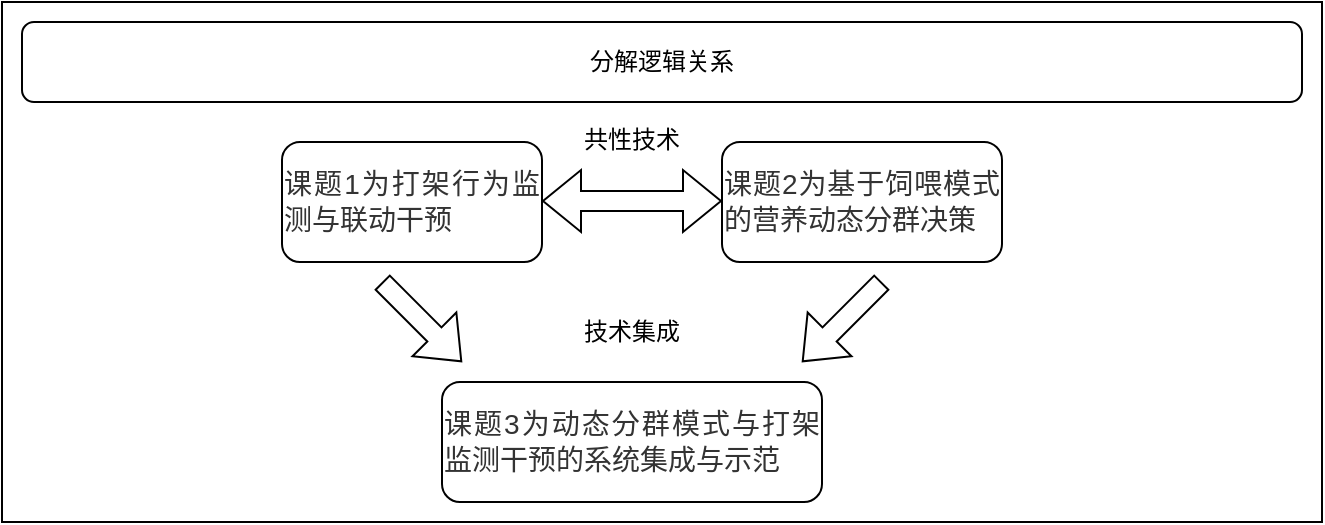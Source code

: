 <mxfile version="28.1.0">
  <diagram name="第 1 页" id="UdDRWgKDQgx7KJo6n-if">
    <mxGraphModel dx="1803" dy="629" grid="1" gridSize="10" guides="1" tooltips="1" connect="1" arrows="1" fold="1" page="1" pageScale="1" pageWidth="827" pageHeight="1169" math="0" shadow="0">
      <root>
        <mxCell id="0" />
        <mxCell id="1" parent="0" />
        <mxCell id="CeWzTd817CsiHv9rKl07-11" value="" style="rounded=0;whiteSpace=wrap;html=1;" parent="1" vertex="1">
          <mxGeometry x="-30" y="180" width="660" height="260" as="geometry" />
        </mxCell>
        <mxCell id="CeWzTd817CsiHv9rKl07-1" value="&lt;p style=&quot;margin: 0pt 0pt 0.0pt; text-align: justify; font-family: 等线; font-size: 10.5pt;&quot; class=&quot;MsoNormal&quot;&gt;&lt;span style=&quot;font-family: sans-serif; color: rgb(51, 51, 51); font-size: 10.5pt;&quot;&gt;&lt;font face=&quot;sans-serif&quot;&gt;课题&lt;/font&gt;&lt;font face=&quot;sans-serif&quot;&gt;1为&lt;/font&gt;&lt;/span&gt;&lt;span style=&quot;font-family: sans-serif; color: rgb(51, 51, 51); letter-spacing: 0pt; font-size: 10.5pt;&quot;&gt;打架行为监测与联动干预&lt;/span&gt;&lt;/p&gt;" style="rounded=1;whiteSpace=wrap;html=1;" parent="1" vertex="1">
          <mxGeometry x="110" y="250" width="130" height="60" as="geometry" />
        </mxCell>
        <mxCell id="CeWzTd817CsiHv9rKl07-5" value="&lt;p style=&quot;margin: 0pt 0pt 0.0pt; text-align: justify; font-family: 等线; font-size: 10.5pt;&quot; class=&quot;MsoNormal&quot;&gt;&lt;span style=&quot;font-family: sans-serif; color: rgb(51, 51, 51); letter-spacing: 0pt; font-size: 10.5pt;&quot;&gt;&lt;font face=&quot;sans-serif&quot;&gt;课题&lt;/font&gt;&lt;font face=&quot;sans-serif&quot;&gt;2为&lt;/font&gt;&lt;/span&gt;&lt;span style=&quot;font-family: sans-serif; color: rgb(51, 51, 51); letter-spacing: 0pt; font-size: 10.5pt;&quot;&gt;基于饲喂模式的营养动态分群决策&lt;/span&gt;&lt;/p&gt;" style="rounded=1;whiteSpace=wrap;html=1;" parent="1" vertex="1">
          <mxGeometry x="330" y="250" width="140" height="60" as="geometry" />
        </mxCell>
        <mxCell id="CeWzTd817CsiHv9rKl07-6" value="&lt;p style=&quot;margin: 0pt 0pt 0.0pt; text-align: justify; font-family: 等线; font-size: 10.5pt;&quot; class=&quot;MsoNormal&quot;&gt;&lt;span style=&quot;font-family: sans-serif; color: rgb(51, 51, 51); letter-spacing: 0pt; font-size: 10.5pt;&quot;&gt;&lt;font face=&quot;sans-serif&quot;&gt;课题&lt;/font&gt;&lt;font face=&quot;sans-serif&quot;&gt;3为&lt;/font&gt;&lt;/span&gt;&lt;span style=&quot;font-family: sans-serif; color: rgb(51, 51, 51); letter-spacing: 0pt; font-size: 10.5pt;&quot;&gt;动态分群模式与打架监测干预的系统集成与示范&lt;/span&gt;&lt;/p&gt;" style="rounded=1;whiteSpace=wrap;html=1;" parent="1" vertex="1">
          <mxGeometry x="190" y="370" width="190" height="60" as="geometry" />
        </mxCell>
        <mxCell id="CeWzTd817CsiHv9rKl07-7" value="" style="shape=flexArrow;endArrow=classic;html=1;rounded=0;" parent="1" edge="1">
          <mxGeometry width="50" height="50" relative="1" as="geometry">
            <mxPoint x="160" y="320" as="sourcePoint" />
            <mxPoint x="200" y="360" as="targetPoint" />
          </mxGeometry>
        </mxCell>
        <mxCell id="CeWzTd817CsiHv9rKl07-9" value="技术集成" style="rounded=0;whiteSpace=wrap;html=1;strokeColor=none;" parent="1" vertex="1">
          <mxGeometry x="240" y="330" width="90" height="30" as="geometry" />
        </mxCell>
        <mxCell id="CeWzTd817CsiHv9rKl07-10" value="" style="shape=flexArrow;endArrow=classic;html=1;rounded=0;" parent="1" edge="1">
          <mxGeometry width="50" height="50" relative="1" as="geometry">
            <mxPoint x="410" y="320" as="sourcePoint" />
            <mxPoint x="370" y="360" as="targetPoint" />
          </mxGeometry>
        </mxCell>
        <mxCell id="CeWzTd817CsiHv9rKl07-12" value="分解逻辑关系" style="rounded=1;whiteSpace=wrap;html=1;" parent="1" vertex="1">
          <mxGeometry x="-20" y="190" width="640" height="40" as="geometry" />
        </mxCell>
        <mxCell id="-_DcRQzalfe90Pvfm8gM-1" value="" style="shape=flexArrow;endArrow=classic;startArrow=classic;html=1;rounded=0;" edge="1" parent="1">
          <mxGeometry width="100" height="100" relative="1" as="geometry">
            <mxPoint x="240" y="279.5" as="sourcePoint" />
            <mxPoint x="330" y="279.5" as="targetPoint" />
          </mxGeometry>
        </mxCell>
        <mxCell id="-_DcRQzalfe90Pvfm8gM-2" value="共性技术" style="rounded=0;whiteSpace=wrap;html=1;strokeColor=none;" vertex="1" parent="1">
          <mxGeometry x="251" y="240" width="68" height="18" as="geometry" />
        </mxCell>
      </root>
    </mxGraphModel>
  </diagram>
</mxfile>
